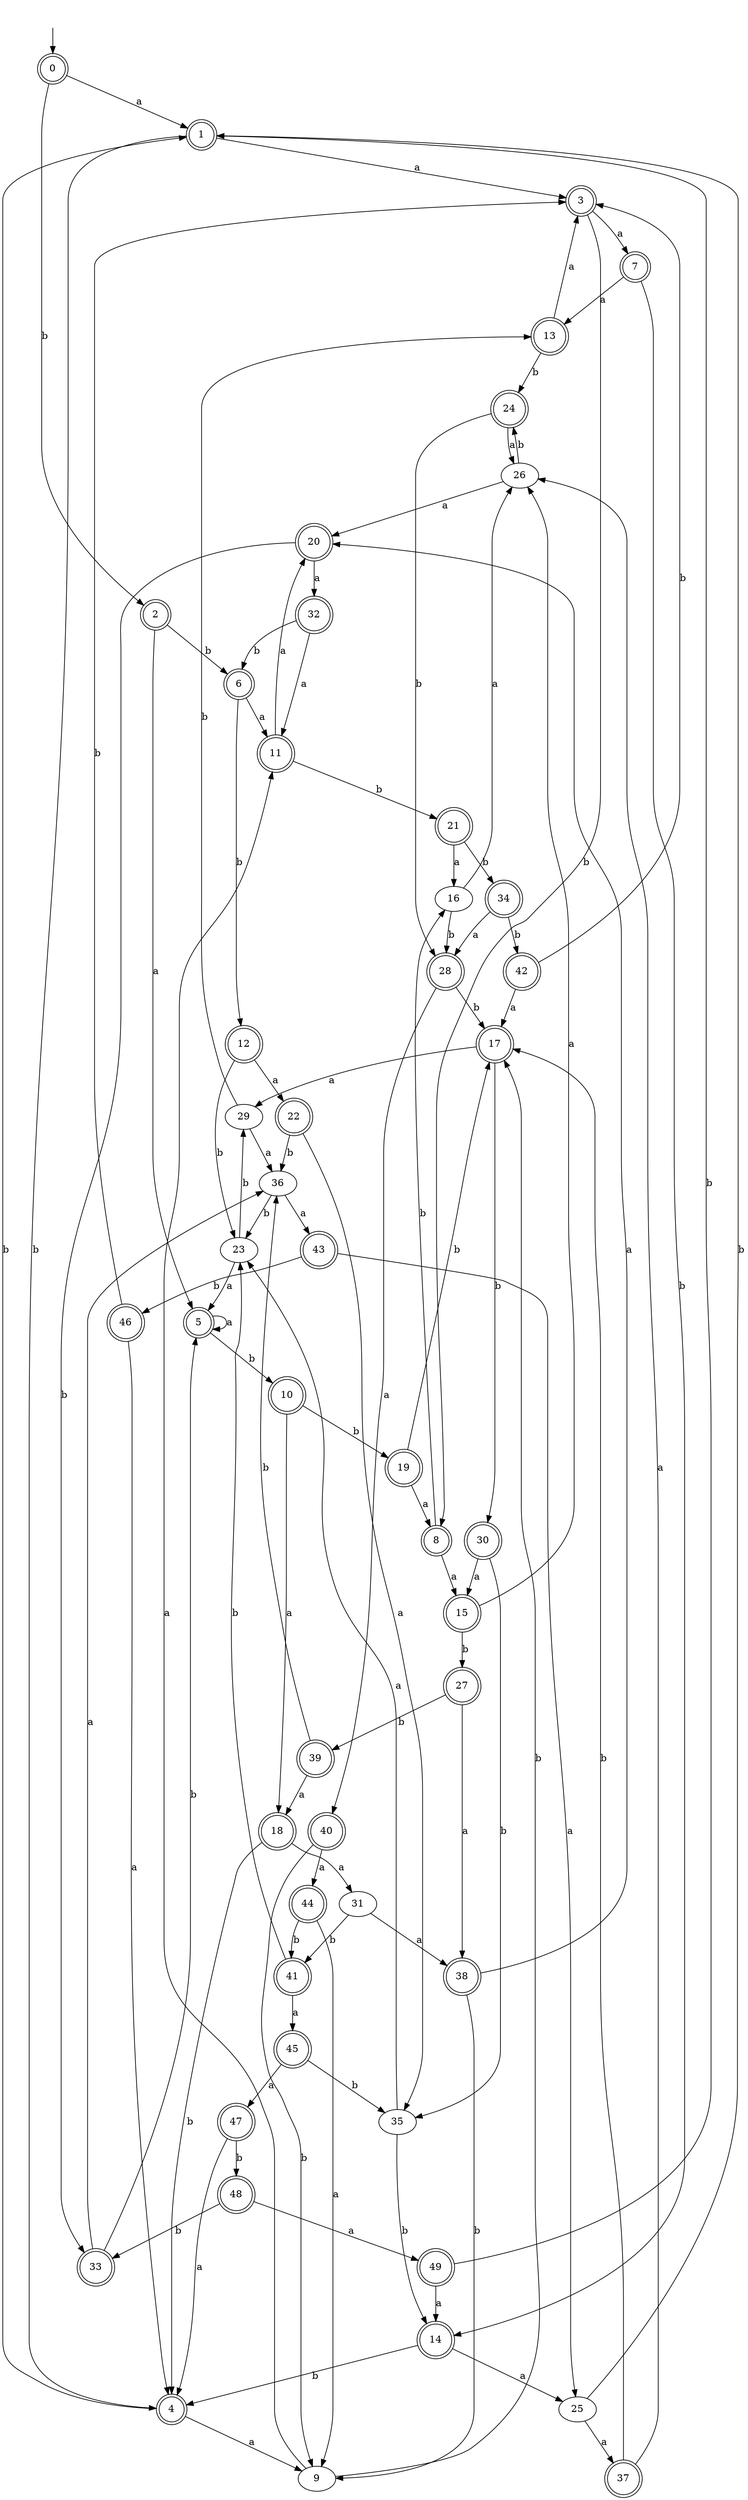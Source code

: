 digraph RandomDFA {
  __start0 [label="", shape=none];
  __start0 -> 0 [label=""];
  0 [shape=circle] [shape=doublecircle]
  0 -> 1 [label="a"]
  0 -> 2 [label="b"]
  1 [shape=doublecircle]
  1 -> 3 [label="a"]
  1 -> 4 [label="b"]
  2 [shape=doublecircle]
  2 -> 5 [label="a"]
  2 -> 6 [label="b"]
  3 [shape=doublecircle]
  3 -> 7 [label="a"]
  3 -> 8 [label="b"]
  4 [shape=doublecircle]
  4 -> 9 [label="a"]
  4 -> 1 [label="b"]
  5 [shape=doublecircle]
  5 -> 5 [label="a"]
  5 -> 10 [label="b"]
  6 [shape=doublecircle]
  6 -> 11 [label="a"]
  6 -> 12 [label="b"]
  7 [shape=doublecircle]
  7 -> 13 [label="a"]
  7 -> 14 [label="b"]
  8 [shape=doublecircle]
  8 -> 15 [label="a"]
  8 -> 16 [label="b"]
  9
  9 -> 11 [label="a"]
  9 -> 17 [label="b"]
  10 [shape=doublecircle]
  10 -> 18 [label="a"]
  10 -> 19 [label="b"]
  11 [shape=doublecircle]
  11 -> 20 [label="a"]
  11 -> 21 [label="b"]
  12 [shape=doublecircle]
  12 -> 22 [label="a"]
  12 -> 23 [label="b"]
  13 [shape=doublecircle]
  13 -> 3 [label="a"]
  13 -> 24 [label="b"]
  14 [shape=doublecircle]
  14 -> 25 [label="a"]
  14 -> 4 [label="b"]
  15 [shape=doublecircle]
  15 -> 26 [label="a"]
  15 -> 27 [label="b"]
  16
  16 -> 26 [label="a"]
  16 -> 28 [label="b"]
  17 [shape=doublecircle]
  17 -> 29 [label="a"]
  17 -> 30 [label="b"]
  18 [shape=doublecircle]
  18 -> 31 [label="a"]
  18 -> 4 [label="b"]
  19 [shape=doublecircle]
  19 -> 8 [label="a"]
  19 -> 17 [label="b"]
  20 [shape=doublecircle]
  20 -> 32 [label="a"]
  20 -> 33 [label="b"]
  21 [shape=doublecircle]
  21 -> 16 [label="a"]
  21 -> 34 [label="b"]
  22 [shape=doublecircle]
  22 -> 35 [label="a"]
  22 -> 36 [label="b"]
  23
  23 -> 5 [label="a"]
  23 -> 29 [label="b"]
  24 [shape=doublecircle]
  24 -> 26 [label="a"]
  24 -> 28 [label="b"]
  25
  25 -> 37 [label="a"]
  25 -> 1 [label="b"]
  26
  26 -> 20 [label="a"]
  26 -> 24 [label="b"]
  27 [shape=doublecircle]
  27 -> 38 [label="a"]
  27 -> 39 [label="b"]
  28 [shape=doublecircle]
  28 -> 40 [label="a"]
  28 -> 17 [label="b"]
  29
  29 -> 36 [label="a"]
  29 -> 13 [label="b"]
  30 [shape=doublecircle]
  30 -> 15 [label="a"]
  30 -> 35 [label="b"]
  31
  31 -> 38 [label="a"]
  31 -> 41 [label="b"]
  32 [shape=doublecircle]
  32 -> 11 [label="a"]
  32 -> 6 [label="b"]
  33 [shape=doublecircle]
  33 -> 36 [label="a"]
  33 -> 5 [label="b"]
  34 [shape=doublecircle]
  34 -> 28 [label="a"]
  34 -> 42 [label="b"]
  35
  35 -> 23 [label="a"]
  35 -> 14 [label="b"]
  36
  36 -> 43 [label="a"]
  36 -> 23 [label="b"]
  37 [shape=doublecircle]
  37 -> 26 [label="a"]
  37 -> 17 [label="b"]
  38 [shape=doublecircle]
  38 -> 20 [label="a"]
  38 -> 9 [label="b"]
  39 [shape=doublecircle]
  39 -> 18 [label="a"]
  39 -> 36 [label="b"]
  40 [shape=doublecircle]
  40 -> 44 [label="a"]
  40 -> 9 [label="b"]
  41 [shape=doublecircle]
  41 -> 45 [label="a"]
  41 -> 23 [label="b"]
  42 [shape=doublecircle]
  42 -> 17 [label="a"]
  42 -> 3 [label="b"]
  43 [shape=doublecircle]
  43 -> 25 [label="a"]
  43 -> 46 [label="b"]
  44 [shape=doublecircle]
  44 -> 9 [label="a"]
  44 -> 41 [label="b"]
  45 [shape=doublecircle]
  45 -> 47 [label="a"]
  45 -> 35 [label="b"]
  46 [shape=doublecircle]
  46 -> 4 [label="a"]
  46 -> 3 [label="b"]
  47 [shape=doublecircle]
  47 -> 4 [label="a"]
  47 -> 48 [label="b"]
  48 [shape=doublecircle]
  48 -> 49 [label="a"]
  48 -> 33 [label="b"]
  49 [shape=doublecircle]
  49 -> 14 [label="a"]
  49 -> 1 [label="b"]
}
